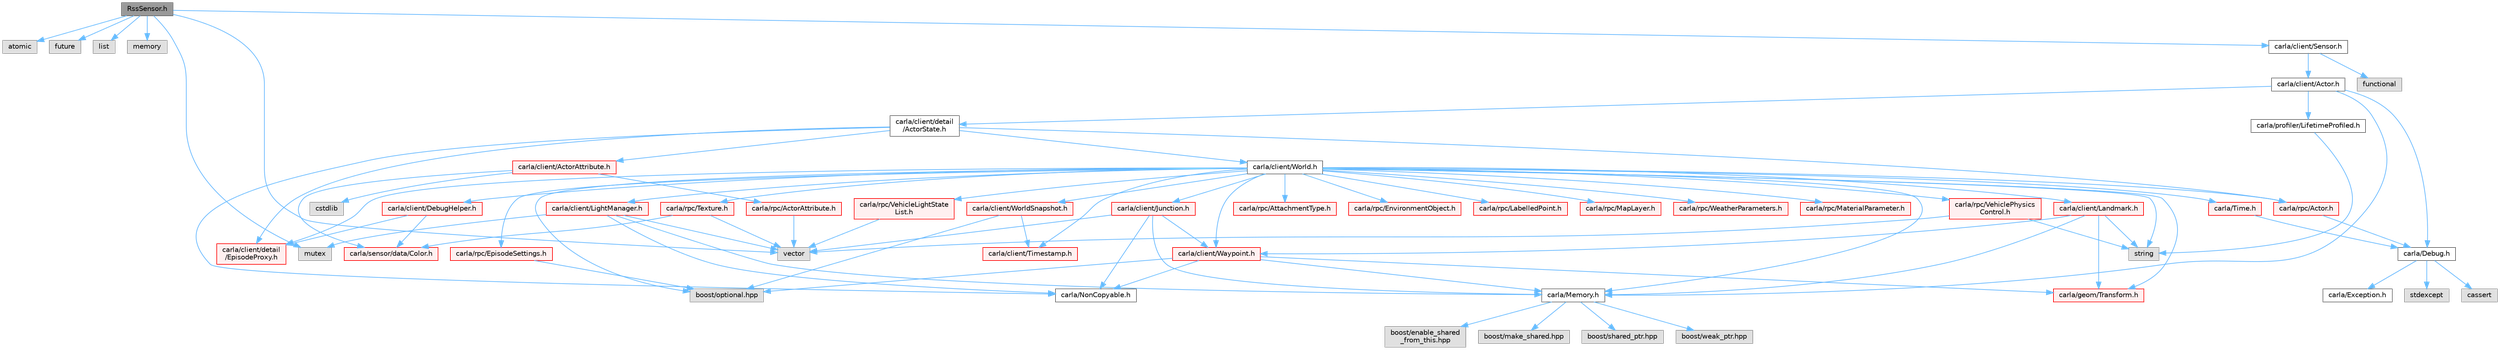digraph "RssSensor.h"
{
 // INTERACTIVE_SVG=YES
 // LATEX_PDF_SIZE
  bgcolor="transparent";
  edge [fontname=Helvetica,fontsize=10,labelfontname=Helvetica,labelfontsize=10];
  node [fontname=Helvetica,fontsize=10,shape=box,height=0.2,width=0.4];
  Node1 [id="Node000001",label="RssSensor.h",height=0.2,width=0.4,color="gray40", fillcolor="grey60", style="filled", fontcolor="black",tooltip=" "];
  Node1 -> Node2 [id="edge1_Node000001_Node000002",color="steelblue1",style="solid",tooltip=" "];
  Node2 [id="Node000002",label="atomic",height=0.2,width=0.4,color="grey60", fillcolor="#E0E0E0", style="filled",tooltip=" "];
  Node1 -> Node3 [id="edge2_Node000001_Node000003",color="steelblue1",style="solid",tooltip=" "];
  Node3 [id="Node000003",label="future",height=0.2,width=0.4,color="grey60", fillcolor="#E0E0E0", style="filled",tooltip=" "];
  Node1 -> Node4 [id="edge3_Node000001_Node000004",color="steelblue1",style="solid",tooltip=" "];
  Node4 [id="Node000004",label="list",height=0.2,width=0.4,color="grey60", fillcolor="#E0E0E0", style="filled",tooltip=" "];
  Node1 -> Node5 [id="edge4_Node000001_Node000005",color="steelblue1",style="solid",tooltip=" "];
  Node5 [id="Node000005",label="memory",height=0.2,width=0.4,color="grey60", fillcolor="#E0E0E0", style="filled",tooltip=" "];
  Node1 -> Node6 [id="edge5_Node000001_Node000006",color="steelblue1",style="solid",tooltip=" "];
  Node6 [id="Node000006",label="mutex",height=0.2,width=0.4,color="grey60", fillcolor="#E0E0E0", style="filled",tooltip=" "];
  Node1 -> Node7 [id="edge6_Node000001_Node000007",color="steelblue1",style="solid",tooltip=" "];
  Node7 [id="Node000007",label="vector",height=0.2,width=0.4,color="grey60", fillcolor="#E0E0E0", style="filled",tooltip=" "];
  Node1 -> Node8 [id="edge7_Node000001_Node000008",color="steelblue1",style="solid",tooltip=" "];
  Node8 [id="Node000008",label="carla/client/Sensor.h",height=0.2,width=0.4,color="grey40", fillcolor="white", style="filled",URL="$d8/d58/LibCarla_2source_2carla_2client_2Sensor_8h.html",tooltip=" "];
  Node8 -> Node9 [id="edge8_Node000008_Node000009",color="steelblue1",style="solid",tooltip=" "];
  Node9 [id="Node000009",label="carla/client/Actor.h",height=0.2,width=0.4,color="grey40", fillcolor="white", style="filled",URL="$da/d48/client_2Actor_8h.html",tooltip=" "];
  Node9 -> Node10 [id="edge9_Node000009_Node000010",color="steelblue1",style="solid",tooltip=" "];
  Node10 [id="Node000010",label="carla/Debug.h",height=0.2,width=0.4,color="grey40", fillcolor="white", style="filled",URL="$d4/deb/Debug_8h.html",tooltip=" "];
  Node10 -> Node11 [id="edge10_Node000010_Node000011",color="steelblue1",style="solid",tooltip=" "];
  Node11 [id="Node000011",label="carla/Exception.h",height=0.2,width=0.4,color="grey40", fillcolor="white", style="filled",URL="$d8/d8a/Exception_8h.html",tooltip=" "];
  Node10 -> Node12 [id="edge11_Node000010_Node000012",color="steelblue1",style="solid",tooltip=" "];
  Node12 [id="Node000012",label="stdexcept",height=0.2,width=0.4,color="grey60", fillcolor="#E0E0E0", style="filled",tooltip=" "];
  Node10 -> Node13 [id="edge12_Node000010_Node000013",color="steelblue1",style="solid",tooltip=" "];
  Node13 [id="Node000013",label="cassert",height=0.2,width=0.4,color="grey60", fillcolor="#E0E0E0", style="filled",tooltip=" "];
  Node9 -> Node14 [id="edge13_Node000009_Node000014",color="steelblue1",style="solid",tooltip=" "];
  Node14 [id="Node000014",label="carla/Memory.h",height=0.2,width=0.4,color="grey40", fillcolor="white", style="filled",URL="$de/d5c/Memory_8h.html",tooltip=" "];
  Node14 -> Node15 [id="edge14_Node000014_Node000015",color="steelblue1",style="solid",tooltip=" "];
  Node15 [id="Node000015",label="boost/enable_shared\l_from_this.hpp",height=0.2,width=0.4,color="grey60", fillcolor="#E0E0E0", style="filled",tooltip=" "];
  Node14 -> Node16 [id="edge15_Node000014_Node000016",color="steelblue1",style="solid",tooltip=" "];
  Node16 [id="Node000016",label="boost/make_shared.hpp",height=0.2,width=0.4,color="grey60", fillcolor="#E0E0E0", style="filled",tooltip=" "];
  Node14 -> Node17 [id="edge16_Node000014_Node000017",color="steelblue1",style="solid",tooltip=" "];
  Node17 [id="Node000017",label="boost/shared_ptr.hpp",height=0.2,width=0.4,color="grey60", fillcolor="#E0E0E0", style="filled",tooltip=" "];
  Node14 -> Node18 [id="edge17_Node000014_Node000018",color="steelblue1",style="solid",tooltip=" "];
  Node18 [id="Node000018",label="boost/weak_ptr.hpp",height=0.2,width=0.4,color="grey60", fillcolor="#E0E0E0", style="filled",tooltip=" "];
  Node9 -> Node19 [id="edge18_Node000009_Node000019",color="steelblue1",style="solid",tooltip=" "];
  Node19 [id="Node000019",label="carla/client/detail\l/ActorState.h",height=0.2,width=0.4,color="grey40", fillcolor="white", style="filled",URL="$d4/d22/client_2detail_2ActorState_8h.html",tooltip=" "];
  Node19 -> Node20 [id="edge19_Node000019_Node000020",color="steelblue1",style="solid",tooltip=" "];
  Node20 [id="Node000020",label="carla/NonCopyable.h",height=0.2,width=0.4,color="grey40", fillcolor="white", style="filled",URL="$d4/dd8/LibCarla_2source_2carla_2NonCopyable_8h.html",tooltip=" "];
  Node19 -> Node21 [id="edge20_Node000019_Node000021",color="steelblue1",style="solid",tooltip=" "];
  Node21 [id="Node000021",label="carla/client/World.h",height=0.2,width=0.4,color="grey40", fillcolor="white", style="filled",URL="$dd/d5b/World_8h.html",tooltip=" "];
  Node21 -> Node14 [id="edge21_Node000021_Node000014",color="steelblue1",style="solid",tooltip=" "];
  Node21 -> Node22 [id="edge22_Node000021_Node000022",color="steelblue1",style="solid",tooltip=" "];
  Node22 [id="Node000022",label="carla/Time.h",height=0.2,width=0.4,color="red", fillcolor="#FFF0F0", style="filled",URL="$d2/d33/Time_8h.html",tooltip=" "];
  Node22 -> Node10 [id="edge23_Node000022_Node000010",color="steelblue1",style="solid",tooltip=" "];
  Node21 -> Node25 [id="edge24_Node000021_Node000025",color="steelblue1",style="solid",tooltip=" "];
  Node25 [id="Node000025",label="carla/client/DebugHelper.h",height=0.2,width=0.4,color="red", fillcolor="#FFF0F0", style="filled",URL="$d1/dbe/DebugHelper_8h.html",tooltip=" "];
  Node25 -> Node26 [id="edge25_Node000025_Node000026",color="steelblue1",style="solid",tooltip=" "];
  Node26 [id="Node000026",label="carla/client/detail\l/EpisodeProxy.h",height=0.2,width=0.4,color="red", fillcolor="#FFF0F0", style="filled",URL="$dc/dc2/EpisodeProxy_8h.html",tooltip=" "];
  Node25 -> Node59 [id="edge26_Node000025_Node000059",color="steelblue1",style="solid",tooltip=" "];
  Node59 [id="Node000059",label="carla/sensor/data/Color.h",height=0.2,width=0.4,color="red", fillcolor="#FFF0F0", style="filled",URL="$db/d51/sensor_2data_2Color_8h.html",tooltip=" "];
  Node21 -> Node63 [id="edge27_Node000021_Node000063",color="steelblue1",style="solid",tooltip=" "];
  Node63 [id="Node000063",label="carla/client/Landmark.h",height=0.2,width=0.4,color="red", fillcolor="#FFF0F0", style="filled",URL="$db/d18/Landmark_8h.html",tooltip=" "];
  Node63 -> Node14 [id="edge28_Node000063_Node000014",color="steelblue1",style="solid",tooltip=" "];
  Node63 -> Node64 [id="edge29_Node000063_Node000064",color="steelblue1",style="solid",tooltip=" "];
  Node64 [id="Node000064",label="carla/client/Waypoint.h",height=0.2,width=0.4,color="red", fillcolor="#FFF0F0", style="filled",URL="$d0/d47/client_2Waypoint_8h.html",tooltip=" "];
  Node64 -> Node14 [id="edge30_Node000064_Node000014",color="steelblue1",style="solid",tooltip=" "];
  Node64 -> Node20 [id="edge31_Node000064_Node000020",color="steelblue1",style="solid",tooltip=" "];
  Node64 -> Node39 [id="edge32_Node000064_Node000039",color="steelblue1",style="solid",tooltip=" "];
  Node39 [id="Node000039",label="carla/geom/Transform.h",height=0.2,width=0.4,color="red", fillcolor="#FFF0F0", style="filled",URL="$de/d17/geom_2Transform_8h.html",tooltip=" "];
  Node64 -> Node86 [id="edge33_Node000064_Node000086",color="steelblue1",style="solid",tooltip=" "];
  Node86 [id="Node000086",label="boost/optional.hpp",height=0.2,width=0.4,color="grey60", fillcolor="#E0E0E0", style="filled",tooltip=" "];
  Node63 -> Node39 [id="edge34_Node000063_Node000039",color="steelblue1",style="solid",tooltip=" "];
  Node63 -> Node66 [id="edge35_Node000063_Node000066",color="steelblue1",style="solid",tooltip=" "];
  Node66 [id="Node000066",label="string",height=0.2,width=0.4,color="grey60", fillcolor="#E0E0E0", style="filled",tooltip=" "];
  Node21 -> Node64 [id="edge36_Node000021_Node000064",color="steelblue1",style="solid",tooltip=" "];
  Node21 -> Node90 [id="edge37_Node000021_Node000090",color="steelblue1",style="solid",tooltip=" "];
  Node90 [id="Node000090",label="carla/client/Junction.h",height=0.2,width=0.4,color="red", fillcolor="#FFF0F0", style="filled",URL="$dd/d55/client_2Junction_8h.html",tooltip=" "];
  Node90 -> Node14 [id="edge38_Node000090_Node000014",color="steelblue1",style="solid",tooltip=" "];
  Node90 -> Node20 [id="edge39_Node000090_Node000020",color="steelblue1",style="solid",tooltip=" "];
  Node90 -> Node64 [id="edge40_Node000090_Node000064",color="steelblue1",style="solid",tooltip=" "];
  Node90 -> Node7 [id="edge41_Node000090_Node000007",color="steelblue1",style="solid",tooltip=" "];
  Node21 -> Node94 [id="edge42_Node000021_Node000094",color="steelblue1",style="solid",tooltip=" "];
  Node94 [id="Node000094",label="carla/client/LightManager.h",height=0.2,width=0.4,color="red", fillcolor="#FFF0F0", style="filled",URL="$dd/d9a/LightManager_8h.html",tooltip=" "];
  Node94 -> Node6 [id="edge43_Node000094_Node000006",color="steelblue1",style="solid",tooltip=" "];
  Node94 -> Node7 [id="edge44_Node000094_Node000007",color="steelblue1",style="solid",tooltip=" "];
  Node94 -> Node14 [id="edge45_Node000094_Node000014",color="steelblue1",style="solid",tooltip=" "];
  Node94 -> Node20 [id="edge46_Node000094_Node000020",color="steelblue1",style="solid",tooltip=" "];
  Node21 -> Node100 [id="edge47_Node000021_Node000100",color="steelblue1",style="solid",tooltip=" "];
  Node100 [id="Node000100",label="carla/client/Timestamp.h",height=0.2,width=0.4,color="red", fillcolor="#FFF0F0", style="filled",URL="$d7/d66/Timestamp_8h.html",tooltip=" "];
  Node21 -> Node101 [id="edge48_Node000021_Node000101",color="steelblue1",style="solid",tooltip=" "];
  Node101 [id="Node000101",label="carla/client/WorldSnapshot.h",height=0.2,width=0.4,color="red", fillcolor="#FFF0F0", style="filled",URL="$df/d11/WorldSnapshot_8h.html",tooltip=" "];
  Node101 -> Node100 [id="edge49_Node000101_Node000100",color="steelblue1",style="solid",tooltip=" "];
  Node101 -> Node86 [id="edge50_Node000101_Node000086",color="steelblue1",style="solid",tooltip=" "];
  Node21 -> Node26 [id="edge51_Node000021_Node000026",color="steelblue1",style="solid",tooltip=" "];
  Node21 -> Node39 [id="edge52_Node000021_Node000039",color="steelblue1",style="solid",tooltip=" "];
  Node21 -> Node130 [id="edge53_Node000021_Node000130",color="steelblue1",style="solid",tooltip=" "];
  Node130 [id="Node000130",label="carla/rpc/Actor.h",height=0.2,width=0.4,color="red", fillcolor="#FFF0F0", style="filled",URL="$d8/d73/rpc_2Actor_8h.html",tooltip=" "];
  Node130 -> Node10 [id="edge54_Node000130_Node000010",color="steelblue1",style="solid",tooltip=" "];
  Node21 -> Node147 [id="edge55_Node000021_Node000147",color="steelblue1",style="solid",tooltip=" "];
  Node147 [id="Node000147",label="carla/rpc/AttachmentType.h",height=0.2,width=0.4,color="red", fillcolor="#FFF0F0", style="filled",URL="$d9/df7/AttachmentType_8h.html",tooltip=" "];
  Node21 -> Node148 [id="edge56_Node000021_Node000148",color="steelblue1",style="solid",tooltip=" "];
  Node148 [id="Node000148",label="carla/rpc/EpisodeSettings.h",height=0.2,width=0.4,color="red", fillcolor="#FFF0F0", style="filled",URL="$db/df7/LibCarla_2source_2carla_2rpc_2EpisodeSettings_8h.html",tooltip=" "];
  Node148 -> Node86 [id="edge57_Node000148_Node000086",color="steelblue1",style="solid",tooltip=" "];
  Node21 -> Node153 [id="edge58_Node000021_Node000153",color="steelblue1",style="solid",tooltip=" "];
  Node153 [id="Node000153",label="carla/rpc/EnvironmentObject.h",height=0.2,width=0.4,color="red", fillcolor="#FFF0F0", style="filled",URL="$de/d10/LibCarla_2source_2carla_2rpc_2EnvironmentObject_8h.html",tooltip=" "];
  Node21 -> Node155 [id="edge59_Node000021_Node000155",color="steelblue1",style="solid",tooltip=" "];
  Node155 [id="Node000155",label="carla/rpc/LabelledPoint.h",height=0.2,width=0.4,color="red", fillcolor="#FFF0F0", style="filled",URL="$d2/dd4/LabelledPoint_8h.html",tooltip=" "];
  Node21 -> Node157 [id="edge60_Node000021_Node000157",color="steelblue1",style="solid",tooltip=" "];
  Node157 [id="Node000157",label="carla/rpc/MapLayer.h",height=0.2,width=0.4,color="red", fillcolor="#FFF0F0", style="filled",URL="$d0/dc2/MapLayer_8h.html",tooltip=" "];
  Node21 -> Node158 [id="edge61_Node000021_Node000158",color="steelblue1",style="solid",tooltip=" "];
  Node158 [id="Node000158",label="carla/rpc/VehiclePhysics\lControl.h",height=0.2,width=0.4,color="red", fillcolor="#FFF0F0", style="filled",URL="$d1/d8e/LibCarla_2source_2carla_2rpc_2VehiclePhysicsControl_8h.html",tooltip=" "];
  Node158 -> Node66 [id="edge62_Node000158_Node000066",color="steelblue1",style="solid",tooltip=" "];
  Node158 -> Node7 [id="edge63_Node000158_Node000007",color="steelblue1",style="solid",tooltip=" "];
  Node21 -> Node165 [id="edge64_Node000021_Node000165",color="steelblue1",style="solid",tooltip=" "];
  Node165 [id="Node000165",label="carla/rpc/WeatherParameters.h",height=0.2,width=0.4,color="red", fillcolor="#FFF0F0", style="filled",URL="$da/d0c/LibCarla_2source_2carla_2rpc_2WeatherParameters_8h.html",tooltip=" "];
  Node21 -> Node168 [id="edge65_Node000021_Node000168",color="steelblue1",style="solid",tooltip=" "];
  Node168 [id="Node000168",label="carla/rpc/VehicleLightState\lList.h",height=0.2,width=0.4,color="red", fillcolor="#FFF0F0", style="filled",URL="$d8/d09/VehicleLightStateList_8h.html",tooltip=" "];
  Node168 -> Node7 [id="edge66_Node000168_Node000007",color="steelblue1",style="solid",tooltip=" "];
  Node21 -> Node172 [id="edge67_Node000021_Node000172",color="steelblue1",style="solid",tooltip=" "];
  Node172 [id="Node000172",label="carla/rpc/Texture.h",height=0.2,width=0.4,color="red", fillcolor="#FFF0F0", style="filled",URL="$d9/dbf/Texture_8h.html",tooltip=" "];
  Node172 -> Node59 [id="edge68_Node000172_Node000059",color="steelblue1",style="solid",tooltip=" "];
  Node172 -> Node7 [id="edge69_Node000172_Node000007",color="steelblue1",style="solid",tooltip=" "];
  Node21 -> Node173 [id="edge70_Node000021_Node000173",color="steelblue1",style="solid",tooltip=" "];
  Node173 [id="Node000173",label="carla/rpc/MaterialParameter.h",height=0.2,width=0.4,color="red", fillcolor="#FFF0F0", style="filled",URL="$d7/d10/MaterialParameter_8h.html",tooltip=" "];
  Node21 -> Node66 [id="edge71_Node000021_Node000066",color="steelblue1",style="solid",tooltip=" "];
  Node21 -> Node86 [id="edge72_Node000021_Node000086",color="steelblue1",style="solid",tooltip=" "];
  Node19 -> Node174 [id="edge73_Node000019_Node000174",color="steelblue1",style="solid",tooltip=" "];
  Node174 [id="Node000174",label="carla/client/ActorAttribute.h",height=0.2,width=0.4,color="red", fillcolor="#FFF0F0", style="filled",URL="$d1/d5d/LibCarla_2source_2carla_2client_2ActorAttribute_8h.html",tooltip=" "];
  Node174 -> Node132 [id="edge74_Node000174_Node000132",color="steelblue1",style="solid",tooltip=" "];
  Node132 [id="Node000132",label="carla/rpc/ActorAttribute.h",height=0.2,width=0.4,color="red", fillcolor="#FFF0F0", style="filled",URL="$d2/dc4/LibCarla_2source_2carla_2rpc_2ActorAttribute_8h.html",tooltip=" "];
  Node132 -> Node7 [id="edge75_Node000132_Node000007",color="steelblue1",style="solid",tooltip=" "];
  Node174 -> Node59 [id="edge76_Node000174_Node000059",color="steelblue1",style="solid",tooltip=" "];
  Node174 -> Node175 [id="edge77_Node000174_Node000175",color="steelblue1",style="solid",tooltip=" "];
  Node175 [id="Node000175",label="cstdlib",height=0.2,width=0.4,color="grey60", fillcolor="#E0E0E0", style="filled",tooltip=" "];
  Node19 -> Node26 [id="edge78_Node000019_Node000026",color="steelblue1",style="solid",tooltip=" "];
  Node19 -> Node130 [id="edge79_Node000019_Node000130",color="steelblue1",style="solid",tooltip=" "];
  Node9 -> Node176 [id="edge80_Node000009_Node000176",color="steelblue1",style="solid",tooltip=" "];
  Node176 [id="Node000176",label="carla/profiler/LifetimeProfiled.h",height=0.2,width=0.4,color="grey40", fillcolor="white", style="filled",URL="$d9/dc4/LifetimeProfiled_8h.html",tooltip=" "];
  Node176 -> Node66 [id="edge81_Node000176_Node000066",color="steelblue1",style="solid",tooltip=" "];
  Node8 -> Node74 [id="edge82_Node000008_Node000074",color="steelblue1",style="solid",tooltip=" "];
  Node74 [id="Node000074",label="functional",height=0.2,width=0.4,color="grey60", fillcolor="#E0E0E0", style="filled",tooltip=" "];
}
